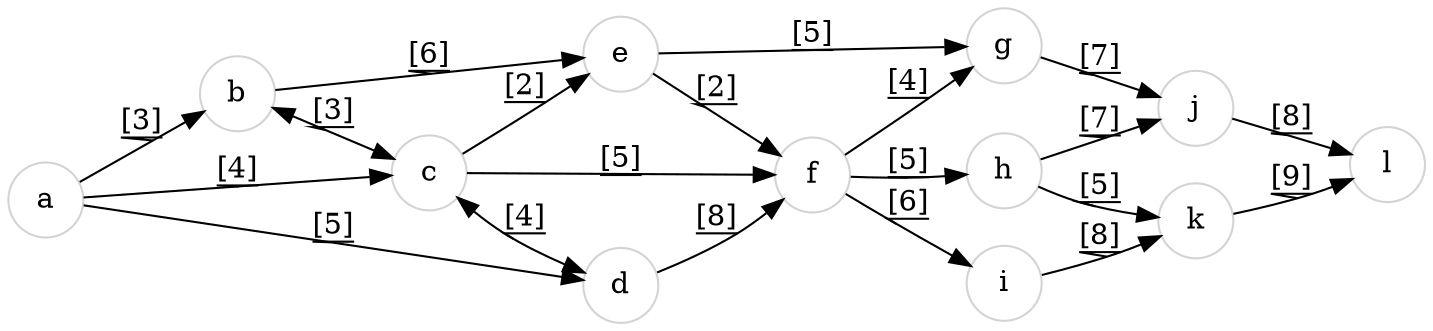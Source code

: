 # MGMT 345 homework / quiz
#
digraph Flow {
rankdir=LR;
node [shape=circle, color=lightgrey, filled=true]

a -> b [label="[3]", decorate=true];
a -> c [label="[4]", decorate=true];
a -> d [label="[5]", decorate=true];

b -> e [label="[6]", decorate=true];
b -> c [label="[3]", decorate=true, dir=both];

c -> d [label="[4]", decorate=true, dir=both];
c -> e [label="[2]", decorate=true];
c -> f [label="[5]", decorate=true];

d -> f [label="[8]", decorate=true];

e -> f [label="[2]", decorate=true];
e -> g [label="[5]", decorate=true];

f -> g [label="[4]", decorate=true];
f -> h [label="[5]", decorate=true];
f -> i [label="[6]", decorate=true];

g -> j [label="[7]", decorate=true];

h -> j [label="[7]", decorate=true];
h -> k [label="[5]", decorate=true];

i -> k [label="[8]", decorate=true];

k -> l [label="[9]", decorate=true];

j -> l [label="[8]", decorate=true];

}